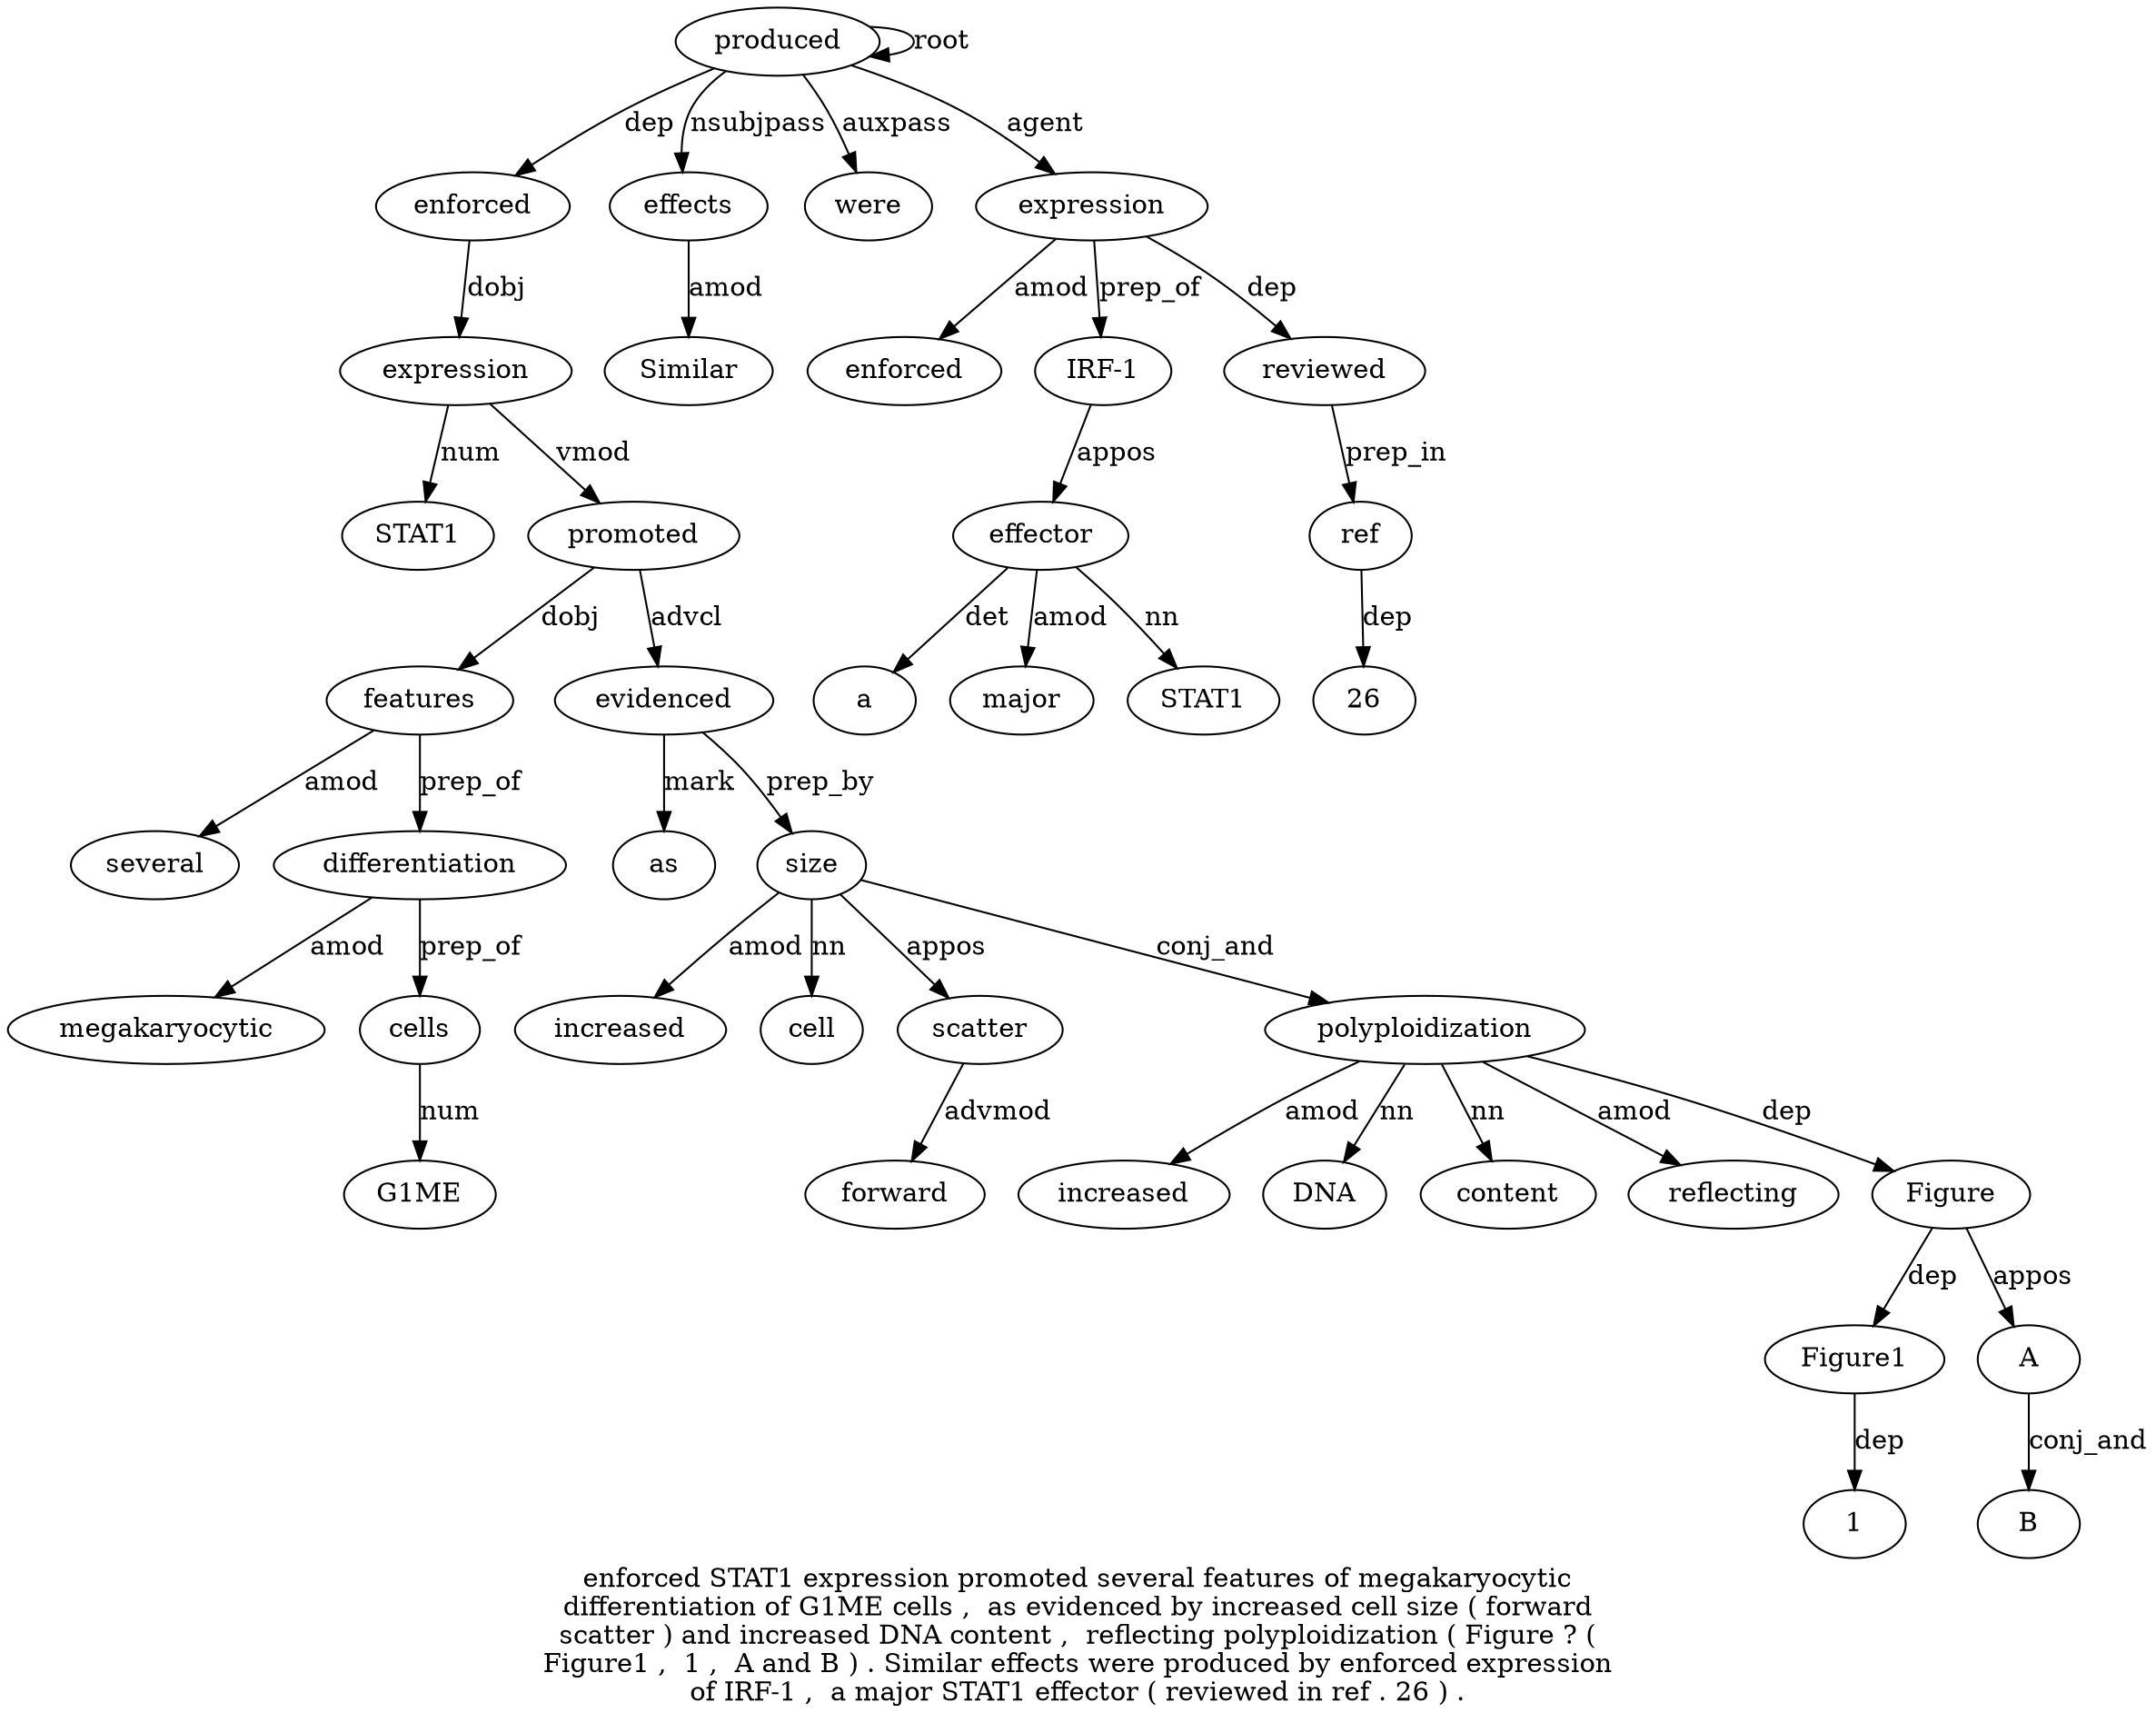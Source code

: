 digraph "enforced STAT1 expression promoted several features of megakaryocytic differentiation of G1ME cells ,  as evidenced by increased cell size ( forward scatter ) and increased DNA content ,  reflecting polyploidization ( Figure ? ( Figure1 ,  1 ,  A and B ) . Similar effects were produced by enforced expression of IRF-1 ,  a major STAT1 effector ( reviewed in ref . 26 ) ." {
label="enforced STAT1 expression promoted several features of megakaryocytic
differentiation of G1ME cells ,  as evidenced by increased cell size ( forward
scatter ) and increased DNA content ,  reflecting polyploidization ( Figure ? (
Figure1 ,  1 ,  A and B ) . Similar effects were produced by enforced expression
of IRF-1 ,  a major STAT1 effector ( reviewed in ref . 26 ) .";
produced47 [style=filled, fillcolor=white, label=produced];
enforced1 [style=filled, fillcolor=white, label=enforced];
produced47 -> enforced1  [label=dep];
expression3 [style=filled, fillcolor=white, label=expression];
STAT12 [style=filled, fillcolor=white, label=STAT1];
expression3 -> STAT12  [label=num];
enforced1 -> expression3  [label=dobj];
promoted4 [style=filled, fillcolor=white, label=promoted];
expression3 -> promoted4  [label=vmod];
features6 [style=filled, fillcolor=white, label=features];
several5 [style=filled, fillcolor=white, label=several];
features6 -> several5  [label=amod];
promoted4 -> features6  [label=dobj];
differentiation9 [style=filled, fillcolor=white, label=differentiation];
megakaryocytic8 [style=filled, fillcolor=white, label=megakaryocytic];
differentiation9 -> megakaryocytic8  [label=amod];
features6 -> differentiation9  [label=prep_of];
cells12 [style=filled, fillcolor=white, label=cells];
G1ME [style=filled, fillcolor=white, label=G1ME];
cells12 -> G1ME  [label=num];
differentiation9 -> cells12  [label=prep_of];
evidenced15 [style=filled, fillcolor=white, label=evidenced];
as14 [style=filled, fillcolor=white, label=as];
evidenced15 -> as14  [label=mark];
promoted4 -> evidenced15  [label=advcl];
size19 [style=filled, fillcolor=white, label=size];
increased17 [style=filled, fillcolor=white, label=increased];
size19 -> increased17  [label=amod];
cell18 [style=filled, fillcolor=white, label=cell];
size19 -> cell18  [label=nn];
evidenced15 -> size19  [label=prep_by];
scatter22 [style=filled, fillcolor=white, label=scatter];
forward21 [style=filled, fillcolor=white, label=forward];
scatter22 -> forward21  [label=advmod];
size19 -> scatter22  [label=appos];
polyploidization30 [style=filled, fillcolor=white, label=polyploidization];
increased25 [style=filled, fillcolor=white, label=increased];
polyploidization30 -> increased25  [label=amod];
DNA26 [style=filled, fillcolor=white, label=DNA];
polyploidization30 -> DNA26  [label=nn];
content27 [style=filled, fillcolor=white, label=content];
polyploidization30 -> content27  [label=nn];
reflecting29 [style=filled, fillcolor=white, label=reflecting];
polyploidization30 -> reflecting29  [label=amod];
size19 -> polyploidization30  [label=conj_and];
Figure32 [style=filled, fillcolor=white, label=Figure];
polyploidization30 -> Figure32  [label=dep];
Figure135 [style=filled, fillcolor=white, label=Figure1];
Figure32 -> Figure135  [label=dep];
137 [style=filled, fillcolor=white, label=1];
Figure135 -> 137  [label=dep];
A39 [style=filled, fillcolor=white, label=A];
Figure32 -> A39  [label=appos];
B41 [style=filled, fillcolor=white, label=B];
A39 -> B41  [label=conj_and];
effects45 [style=filled, fillcolor=white, label=effects];
Similar44 [style=filled, fillcolor=white, label=Similar];
effects45 -> Similar44  [label=amod];
produced47 -> effects45  [label=nsubjpass];
were46 [style=filled, fillcolor=white, label=were];
produced47 -> were46  [label=auxpass];
produced47 -> produced47  [label=root];
expression50 [style=filled, fillcolor=white, label=expression];
enforced49 [style=filled, fillcolor=white, label=enforced];
expression50 -> enforced49  [label=amod];
produced47 -> expression50  [label=agent];
"IRF-152" [style=filled, fillcolor=white, label="IRF-1"];
expression50 -> "IRF-152"  [label=prep_of];
effector57 [style=filled, fillcolor=white, label=effector];
a54 [style=filled, fillcolor=white, label=a];
effector57 -> a54  [label=det];
major55 [style=filled, fillcolor=white, label=major];
effector57 -> major55  [label=amod];
STAT156 [style=filled, fillcolor=white, label=STAT1];
effector57 -> STAT156  [label=nn];
"IRF-152" -> effector57  [label=appos];
reviewed59 [style=filled, fillcolor=white, label=reviewed];
expression50 -> reviewed59  [label=dep];
ref61 [style=filled, fillcolor=white, label=ref];
reviewed59 -> ref61  [label=prep_in];
2663 [style=filled, fillcolor=white, label=26];
ref61 -> 2663  [label=dep];
}
